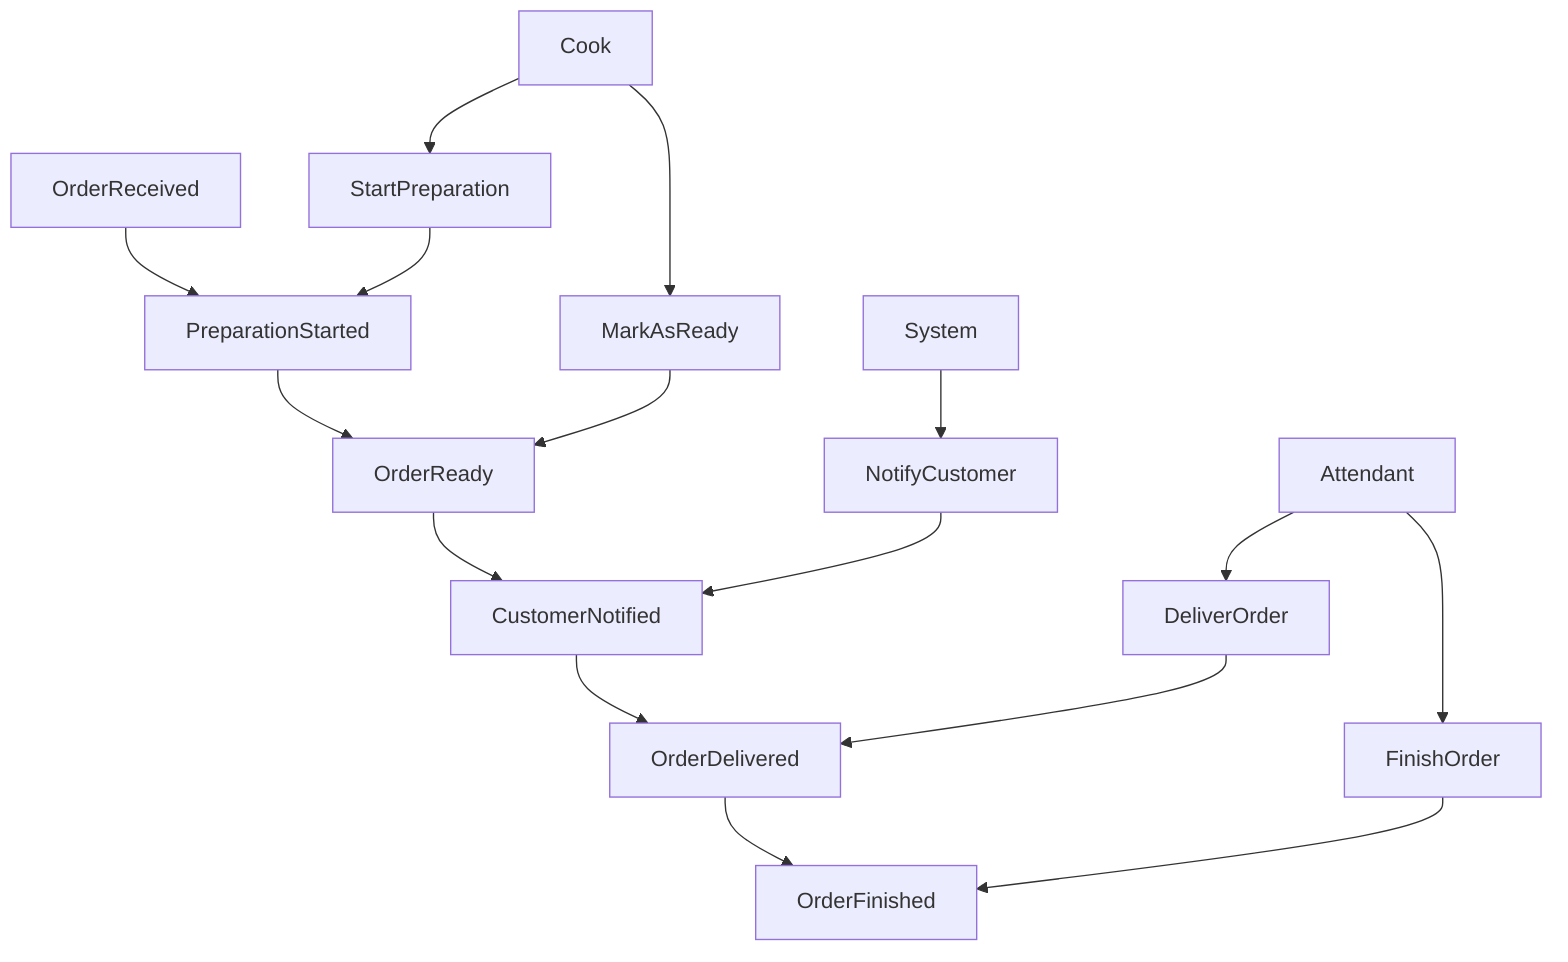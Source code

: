 flowchart TD
%% Eventos de Domínio
    E1[OrderReceived] --> E2[PreparationStarted]
    E2 --> E3[OrderReady]
    E3 --> E4[CustomerNotified]
    E4 --> E5[OrderDelivered]
    E5 --> E6[OrderFinished]

%% Comandos
    C1[StartPreparation] --> E2
    C2[MarkAsReady] --> E3
    C3[NotifyCustomer] --> E4
    C4[DeliverOrder] --> E5
    C5[FinishOrder] --> E6

%% Atores
    A1[Cook] --> C1
    A1 --> C2
    A2[System] --> C3
    A3[Attendant] --> C4
    A3 --> C5